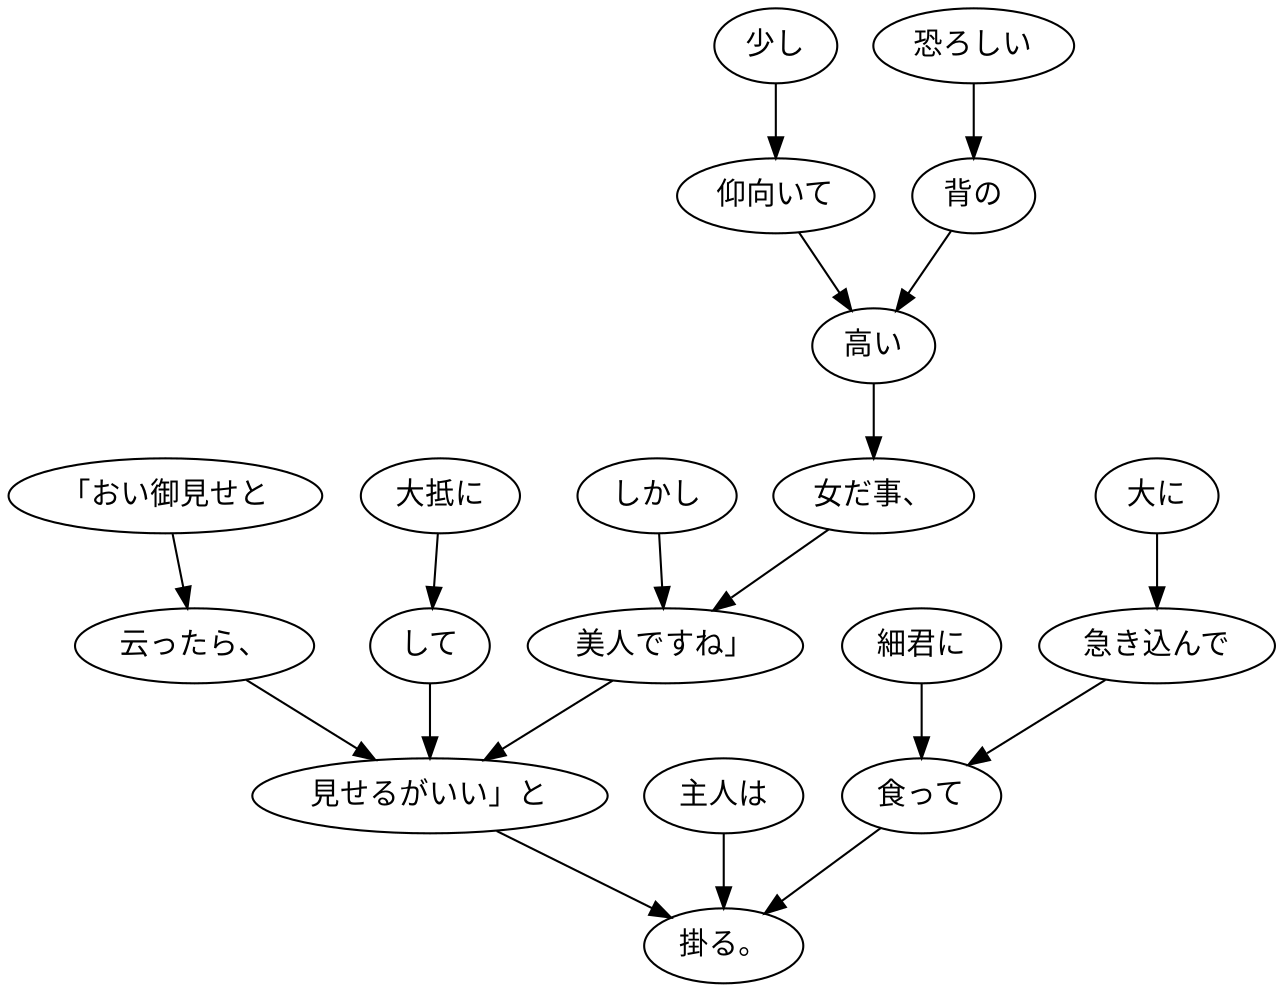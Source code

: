 digraph graph3506 {
	node0 [label="少し"];
	node1 [label="仰向いて"];
	node2 [label="恐ろしい"];
	node3 [label="背の"];
	node4 [label="高い"];
	node5 [label="女だ事、"];
	node6 [label="しかし"];
	node7 [label="美人ですね」"];
	node8 [label="「おい御見せと"];
	node9 [label="云ったら、"];
	node10 [label="大抵に"];
	node11 [label="して"];
	node12 [label="見せるがいい」と"];
	node13 [label="主人は"];
	node14 [label="大に"];
	node15 [label="急き込んで"];
	node16 [label="細君に"];
	node17 [label="食って"];
	node18 [label="掛る。"];
	node0 -> node1;
	node1 -> node4;
	node2 -> node3;
	node3 -> node4;
	node4 -> node5;
	node5 -> node7;
	node6 -> node7;
	node7 -> node12;
	node8 -> node9;
	node9 -> node12;
	node10 -> node11;
	node11 -> node12;
	node12 -> node18;
	node13 -> node18;
	node14 -> node15;
	node15 -> node17;
	node16 -> node17;
	node17 -> node18;
}
